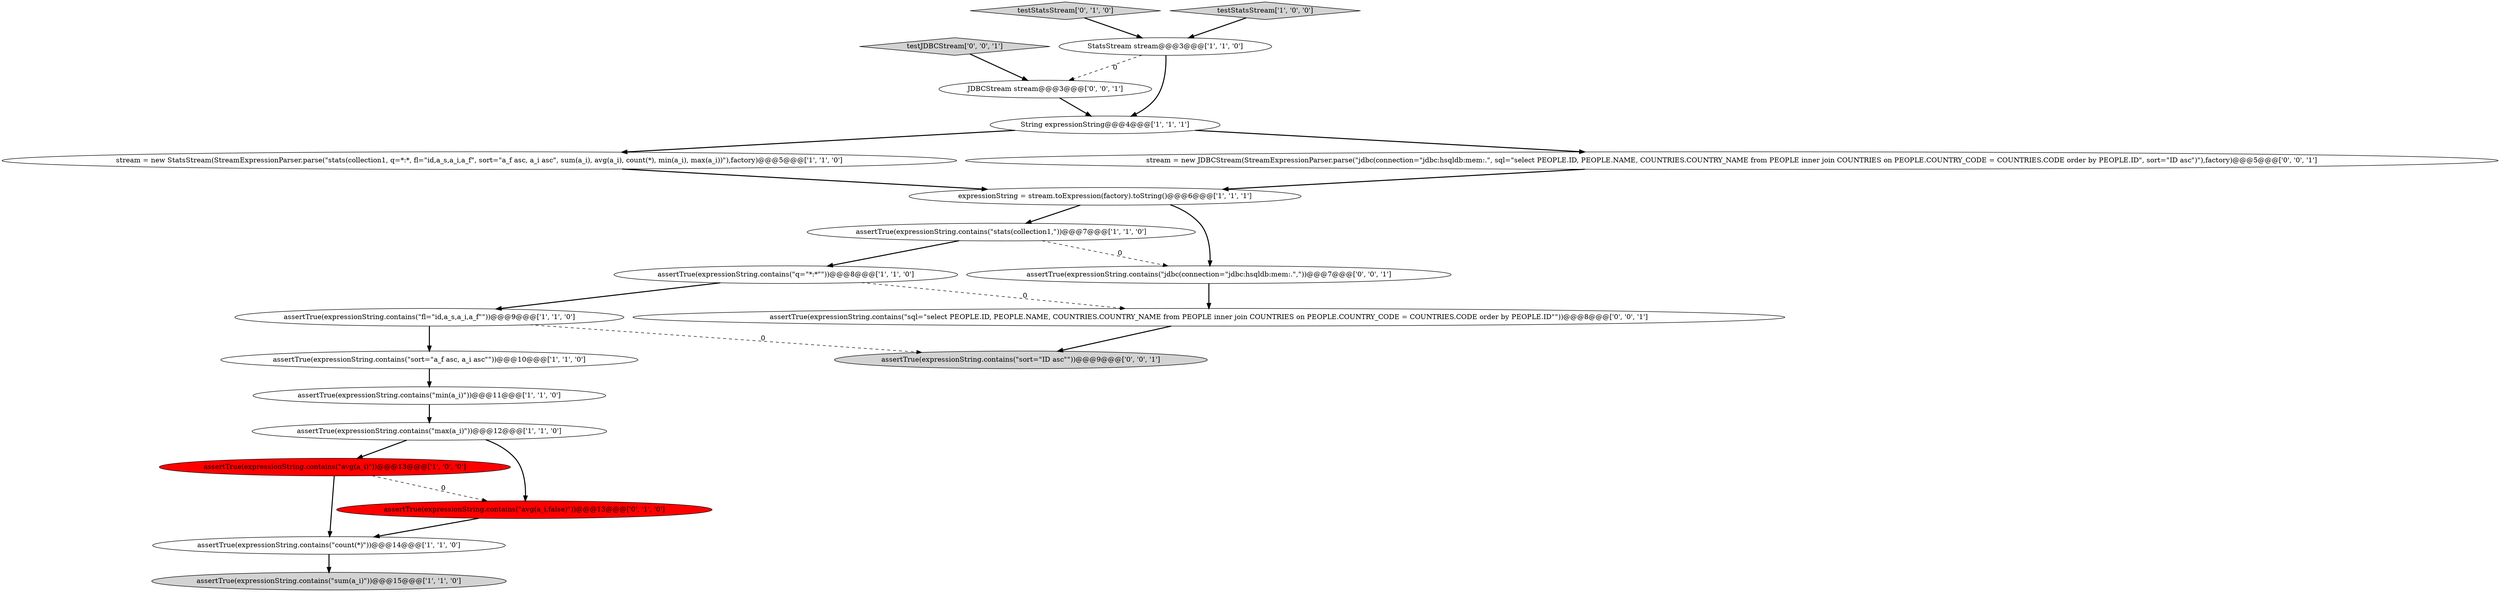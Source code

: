 digraph {
0 [style = filled, label = "assertTrue(expressionString.contains(\"count(*)\"))@@@14@@@['1', '1', '0']", fillcolor = white, shape = ellipse image = "AAA0AAABBB1BBB"];
6 [style = filled, label = "assertTrue(expressionString.contains(\"fl=\"id,a_s,a_i,a_f\"\"))@@@9@@@['1', '1', '0']", fillcolor = white, shape = ellipse image = "AAA0AAABBB1BBB"];
21 [style = filled, label = "assertTrue(expressionString.contains(\"sql=\"select PEOPLE.ID, PEOPLE.NAME, COUNTRIES.COUNTRY_NAME from PEOPLE inner join COUNTRIES on PEOPLE.COUNTRY_CODE = COUNTRIES.CODE order by PEOPLE.ID\"\"))@@@8@@@['0', '0', '1']", fillcolor = white, shape = ellipse image = "AAA0AAABBB3BBB"];
9 [style = filled, label = "assertTrue(expressionString.contains(\"stats(collection1,\"))@@@7@@@['1', '1', '0']", fillcolor = white, shape = ellipse image = "AAA0AAABBB1BBB"];
1 [style = filled, label = "String expressionString@@@4@@@['1', '1', '1']", fillcolor = white, shape = ellipse image = "AAA0AAABBB1BBB"];
20 [style = filled, label = "JDBCStream stream@@@3@@@['0', '0', '1']", fillcolor = white, shape = ellipse image = "AAA0AAABBB3BBB"];
13 [style = filled, label = "assertTrue(expressionString.contains(\"sum(a_i)\"))@@@15@@@['1', '1', '0']", fillcolor = lightgray, shape = ellipse image = "AAA0AAABBB1BBB"];
7 [style = filled, label = "stream = new StatsStream(StreamExpressionParser.parse(\"stats(collection1, q=*:*, fl=\"id,a_s,a_i,a_f\", sort=\"a_f asc, a_i asc\", sum(a_i), avg(a_i), count(*), min(a_i), max(a_i))\"),factory)@@@5@@@['1', '1', '0']", fillcolor = white, shape = ellipse image = "AAA0AAABBB1BBB"];
3 [style = filled, label = "StatsStream stream@@@3@@@['1', '1', '0']", fillcolor = white, shape = ellipse image = "AAA0AAABBB1BBB"];
17 [style = filled, label = "testJDBCStream['0', '0', '1']", fillcolor = lightgray, shape = diamond image = "AAA0AAABBB3BBB"];
14 [style = filled, label = "assertTrue(expressionString.contains(\"avg(a_i,false)\"))@@@13@@@['0', '1', '0']", fillcolor = red, shape = ellipse image = "AAA1AAABBB2BBB"];
11 [style = filled, label = "assertTrue(expressionString.contains(\"avg(a_i)\"))@@@13@@@['1', '0', '0']", fillcolor = red, shape = ellipse image = "AAA1AAABBB1BBB"];
16 [style = filled, label = "stream = new JDBCStream(StreamExpressionParser.parse(\"jdbc(connection=\"jdbc:hsqldb:mem:.\", sql=\"select PEOPLE.ID, PEOPLE.NAME, COUNTRIES.COUNTRY_NAME from PEOPLE inner join COUNTRIES on PEOPLE.COUNTRY_CODE = COUNTRIES.CODE order by PEOPLE.ID\", sort=\"ID asc\")\"),factory)@@@5@@@['0', '0', '1']", fillcolor = white, shape = ellipse image = "AAA0AAABBB3BBB"];
4 [style = filled, label = "expressionString = stream.toExpression(factory).toString()@@@6@@@['1', '1', '1']", fillcolor = white, shape = ellipse image = "AAA0AAABBB1BBB"];
12 [style = filled, label = "assertTrue(expressionString.contains(\"max(a_i)\"))@@@12@@@['1', '1', '0']", fillcolor = white, shape = ellipse image = "AAA0AAABBB1BBB"];
5 [style = filled, label = "assertTrue(expressionString.contains(\"min(a_i)\"))@@@11@@@['1', '1', '0']", fillcolor = white, shape = ellipse image = "AAA0AAABBB1BBB"];
2 [style = filled, label = "assertTrue(expressionString.contains(\"sort=\"a_f asc, a_i asc\"\"))@@@10@@@['1', '1', '0']", fillcolor = white, shape = ellipse image = "AAA0AAABBB1BBB"];
18 [style = filled, label = "assertTrue(expressionString.contains(\"jdbc(connection=\"jdbc:hsqldb:mem:.\",\"))@@@7@@@['0', '0', '1']", fillcolor = white, shape = ellipse image = "AAA0AAABBB3BBB"];
10 [style = filled, label = "assertTrue(expressionString.contains(\"q=\"*:*\"\"))@@@8@@@['1', '1', '0']", fillcolor = white, shape = ellipse image = "AAA0AAABBB1BBB"];
19 [style = filled, label = "assertTrue(expressionString.contains(\"sort=\"ID asc\"\"))@@@9@@@['0', '0', '1']", fillcolor = lightgray, shape = ellipse image = "AAA0AAABBB3BBB"];
15 [style = filled, label = "testStatsStream['0', '1', '0']", fillcolor = lightgray, shape = diamond image = "AAA0AAABBB2BBB"];
8 [style = filled, label = "testStatsStream['1', '0', '0']", fillcolor = lightgray, shape = diamond image = "AAA0AAABBB1BBB"];
4->9 [style = bold, label=""];
10->21 [style = dashed, label="0"];
0->13 [style = bold, label=""];
3->1 [style = bold, label=""];
21->19 [style = bold, label=""];
9->18 [style = dashed, label="0"];
8->3 [style = bold, label=""];
12->11 [style = bold, label=""];
4->18 [style = bold, label=""];
7->4 [style = bold, label=""];
9->10 [style = bold, label=""];
20->1 [style = bold, label=""];
15->3 [style = bold, label=""];
1->7 [style = bold, label=""];
10->6 [style = bold, label=""];
6->2 [style = bold, label=""];
11->0 [style = bold, label=""];
14->0 [style = bold, label=""];
5->12 [style = bold, label=""];
1->16 [style = bold, label=""];
11->14 [style = dashed, label="0"];
3->20 [style = dashed, label="0"];
6->19 [style = dashed, label="0"];
12->14 [style = bold, label=""];
18->21 [style = bold, label=""];
16->4 [style = bold, label=""];
2->5 [style = bold, label=""];
17->20 [style = bold, label=""];
}
